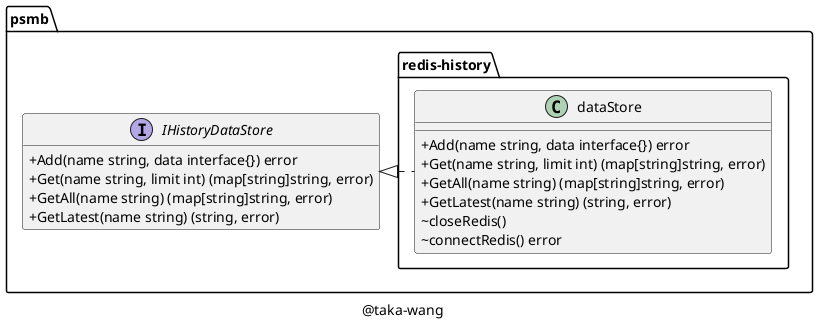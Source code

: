 @startuml

set namespaceSeparator /

skinparam classAttributeIconSize 0

class psmb/redis-history/dataStore {
    +Add(name string, data interface{}) error
    +Get(name string, limit int) (map[string]string, error)
    +GetAll(name string) (map[string]string, error)
    +GetLatest(name string) (string, error)
    ~closeRedis()
    ~connectRedis() error
}

interface psmb/IHistoryDataStore {
    +Add(name string, data interface{}) error
    +Get(name string, limit int) (map[string]string, error)
    +GetAll(name string) (map[string]string, error)
    +GetLatest(name string) (string, error)
}

"psmb/IHistoryDataStore" <|. "psmb/redis-history/dataStore"

caption @taka-wang

hide interface fields

@enduml